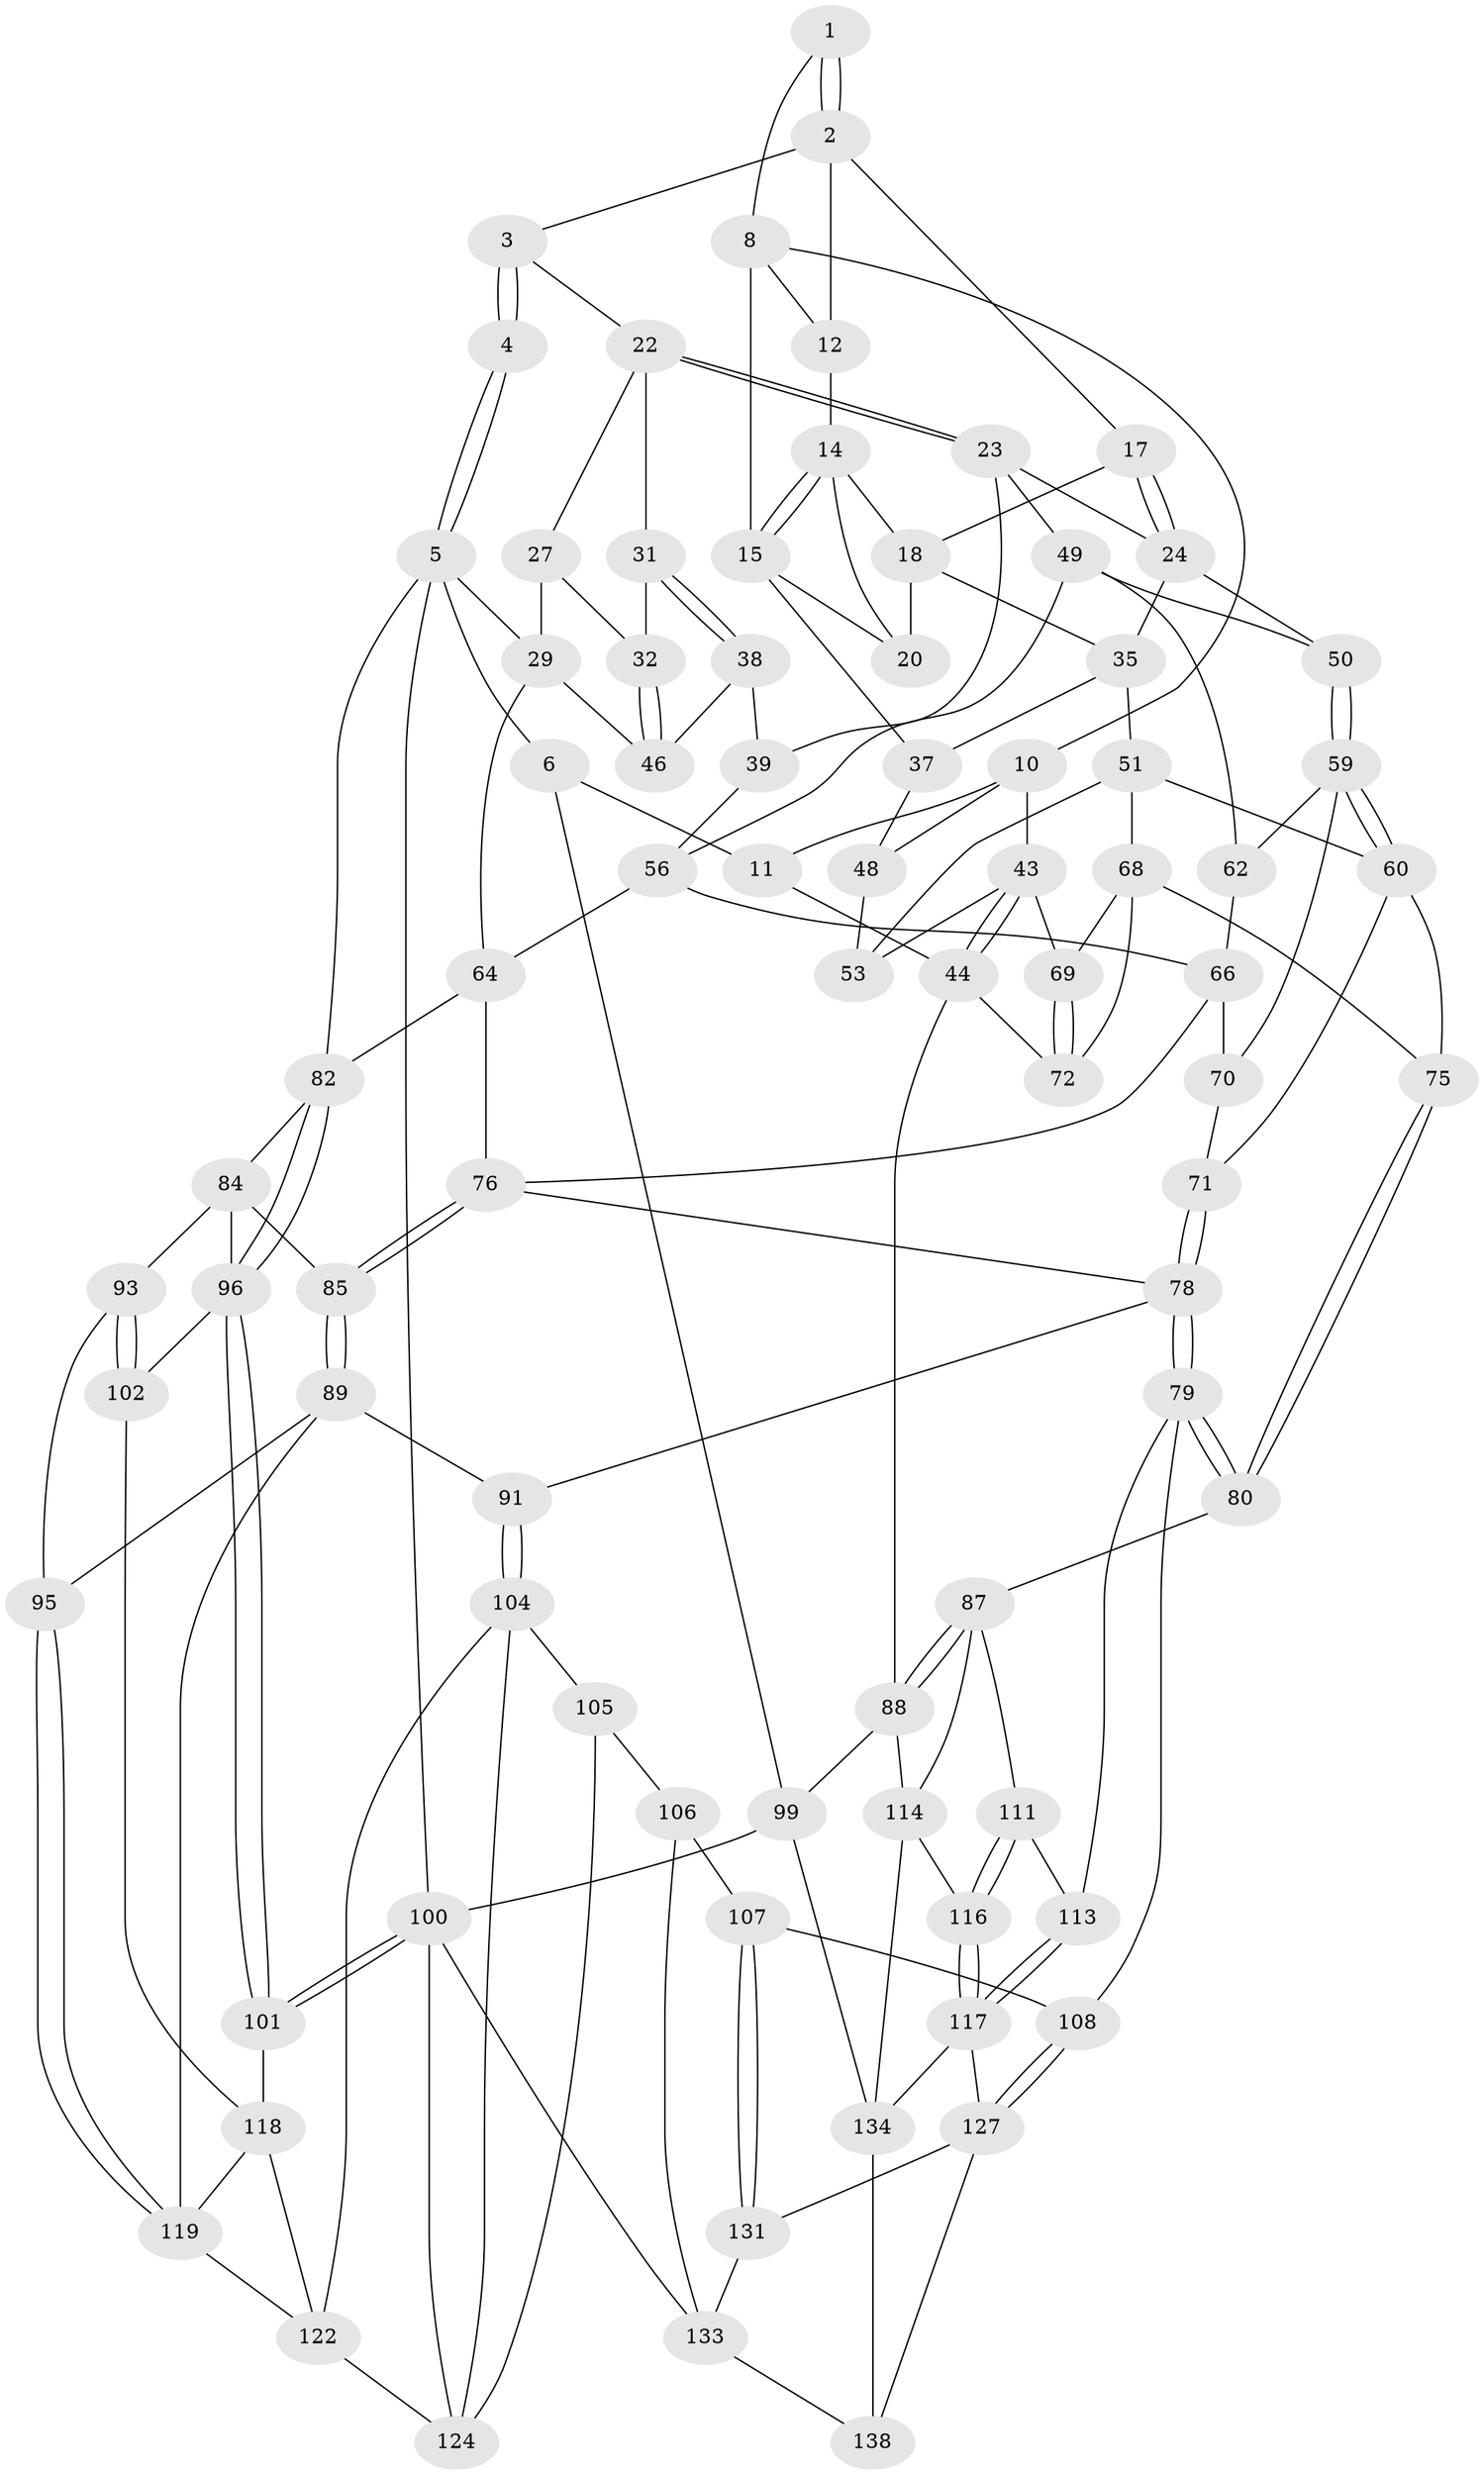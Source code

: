 // original degree distribution, {3: 0.028985507246376812, 5: 0.4927536231884058, 4: 0.2318840579710145, 6: 0.2463768115942029}
// Generated by graph-tools (version 1.1) at 2025/11/02/27/25 16:11:58]
// undirected, 83 vertices, 176 edges
graph export_dot {
graph [start="1"]
  node [color=gray90,style=filled];
  1 [pos="+0.288424936518951+0"];
  2 [pos="+0.552710870465238+0",super="+13"];
  3 [pos="+0.582302602845837+0",super="+21"];
  4 [pos="+1+0",super="+25"];
  5 [pos="+1+0",super="+28"];
  6 [pos="+0+0",super="+7"];
  8 [pos="+0.31022892045404166+0.09552634359813818",super="+9"];
  10 [pos="+0.1663831327022626+0.13579213925285064",super="+42"];
  11 [pos="+0.14907719494562874+0.11814631530886405",super="+41"];
  12 [pos="+0.35397375748895143+0.10951250562258408"];
  14 [pos="+0.353657176904274+0.11211281023482209",super="+19"];
  15 [pos="+0.2961193109138702+0.17760696974302742",super="+16"];
  17 [pos="+0.4937771229079559+0.09658148276931372"];
  18 [pos="+0.4662648056562827+0.1560069335602423",super="+33"];
  20 [pos="+0.3572741946386004+0.19599825813417016"];
  22 [pos="+0.7041914844616552+0.1284082173876955",super="+26"];
  23 [pos="+0.6777042596886798+0.19879230293487515",super="+40"];
  24 [pos="+0.5838973941943687+0.21747677293042214",super="+34"];
  27 [pos="+0.9030552141875753+0.13843678800886217",super="+30"];
  29 [pos="+1+0.3864537951579519",super="+45"];
  31 [pos="+0.8193983199867245+0.22311431407784066"];
  32 [pos="+0.8641967041793458+0.21596739859584144"];
  35 [pos="+0.43450996741232156+0.28268910409141274",super="+36"];
  37 [pos="+0.22325835065531177+0.23579745953763806"];
  38 [pos="+0.8176387004824082+0.22737421161834515",super="+47"];
  39 [pos="+0.7038559872073851+0.2993337791471571",super="+55"];
  43 [pos="+0+0.3850776715002242",super="+54"];
  44 [pos="+0+0.41190935294188324",super="+73"];
  46 [pos="+0.9247918867580429+0.3427783551207385"];
  48 [pos="+0.1910595026072608+0.2902567421834607"];
  49 [pos="+0.6477165859984152+0.3323439091534007",super="+58"];
  50 [pos="+0.5443284867951751+0.3252883862141705"];
  51 [pos="+0.3659379028160315+0.3780275737179545",super="+52"];
  53 [pos="+0.19905329599561625+0.32662720817997565"];
  56 [pos="+0.7692735248979825+0.40634349004879405",super="+57"];
  59 [pos="+0.5441867936428278+0.3768051747847818",super="+63"];
  60 [pos="+0.4355244483766297+0.468439475037394",super="+61"];
  62 [pos="+0.6013621079679581+0.4066703217647248"];
  64 [pos="+0.7929056882711593+0.47660316194909025",super="+65"];
  66 [pos="+0.6468302745417536+0.521619868659399",super="+67"];
  68 [pos="+0.22109658104281885+0.40604710610527767",super="+74"];
  69 [pos="+0.19251064967285844+0.41183909818190273"];
  70 [pos="+0.5618933956711621+0.48327234764272925"];
  71 [pos="+0.5078983804475476+0.49264811294667915"];
  72 [pos="+0.14098355340227364+0.5030116521037823"];
  75 [pos="+0.30724518050991895+0.6287718015639759"];
  76 [pos="+0.7159388888159014+0.535945577455804",super="+77"];
  78 [pos="+0.5038808202670579+0.6267087670254269",super="+81"];
  79 [pos="+0.34033306451315+0.6781728366312773",super="+109"];
  80 [pos="+0.30746469041888186+0.6330450130329842",super="+86"];
  82 [pos="+1+0.49001193057654063",super="+83"];
  84 [pos="+0.8743213955205213+0.6316419334539468",super="+92"];
  85 [pos="+0.8044999417647517+0.6194740186204629"];
  87 [pos="+0+0.6102676349306942",super="+110"];
  88 [pos="+0+0.5467743657575473",super="+98"];
  89 [pos="+0.7139759183051411+0.7365040218783888",super="+90"];
  91 [pos="+0.6553007292079466+0.7324286594178444"];
  93 [pos="+0.8531723809412074+0.6826660869059935",super="+94"];
  95 [pos="+0.7231183333089615+0.7396851911046658"];
  96 [pos="+1+0.8973313483507778",super="+97"];
  99 [pos="+0+1"];
  100 [pos="+1+1",super="+135"];
  101 [pos="+1+1"];
  102 [pos="+0.9062474967582242+0.7667861911051748",super="+103"];
  104 [pos="+0.6527515054392762+0.7356561988813027",super="+123"];
  105 [pos="+0.622069351839613+0.7709585225415699",super="+125"];
  106 [pos="+0.5086835081575438+0.8257670295516819",super="+129"];
  107 [pos="+0.3976026047633138+0.7981616595016735"];
  108 [pos="+0.38142412177692964+0.78875735178556"];
  111 [pos="+0.10483894781790559+0.7748161029109686",super="+112"];
  113 [pos="+0.17696363234094312+0.8305307311440496"];
  114 [pos="+0.058547510101132384+0.8638269524412641",super="+115"];
  116 [pos="+0.10232471135648982+0.8553306392236225"];
  117 [pos="+0.14477170090060973+0.8660167126873755",super="+128"];
  118 [pos="+0.8268434920421226+0.8272549531710244",super="+120"];
  119 [pos="+0.783844194088922+0.8013635950681189",super="+121"];
  122 [pos="+0.7409198640616529+0.8973588548090283",super="+126"];
  124 [pos="+0.699135391591539+0.9117960961381837",super="+130"];
  127 [pos="+0.26068279366621594+0.9766646707388404",super="+132"];
  131 [pos="+0.4184500472058326+0.9299795192829566"];
  133 [pos="+0.5834226499817788+1",super="+136"];
  134 [pos="+0.09571833786537558+0.9904906232766275",super="+137"];
  138 [pos="+0.30650560336876304+1"];
  1 -- 2;
  1 -- 2;
  1 -- 8;
  2 -- 3;
  2 -- 17;
  2 -- 12;
  3 -- 4 [weight=2];
  3 -- 4;
  3 -- 22;
  4 -- 5;
  4 -- 5;
  5 -- 6;
  5 -- 100;
  5 -- 82;
  5 -- 29;
  6 -- 99;
  6 -- 11 [weight=2];
  8 -- 12;
  8 -- 10;
  8 -- 15;
  10 -- 11;
  10 -- 48;
  10 -- 43;
  11 -- 44;
  12 -- 14;
  14 -- 15;
  14 -- 15;
  14 -- 18;
  14 -- 20;
  15 -- 20;
  15 -- 37;
  17 -- 18;
  17 -- 24;
  17 -- 24;
  18 -- 35;
  18 -- 20;
  22 -- 23;
  22 -- 23;
  22 -- 27;
  22 -- 31;
  23 -- 24;
  23 -- 49;
  23 -- 39;
  24 -- 50;
  24 -- 35;
  27 -- 32;
  27 -- 29;
  29 -- 64;
  29 -- 46;
  31 -- 32;
  31 -- 38;
  31 -- 38;
  32 -- 46;
  32 -- 46;
  35 -- 51;
  35 -- 37;
  37 -- 48;
  38 -- 39 [weight=2];
  38 -- 46;
  39 -- 56;
  43 -- 44;
  43 -- 44;
  43 -- 69;
  43 -- 53;
  44 -- 72;
  44 -- 88;
  48 -- 53;
  49 -- 50;
  49 -- 62;
  49 -- 56;
  50 -- 59;
  50 -- 59;
  51 -- 68;
  51 -- 53;
  51 -- 60;
  56 -- 64;
  56 -- 66;
  59 -- 60;
  59 -- 60;
  59 -- 70;
  59 -- 62;
  60 -- 71;
  60 -- 75;
  62 -- 66;
  64 -- 76;
  64 -- 82;
  66 -- 76;
  66 -- 70;
  68 -- 69;
  68 -- 72;
  68 -- 75;
  69 -- 72;
  69 -- 72;
  70 -- 71;
  71 -- 78;
  71 -- 78;
  75 -- 80;
  75 -- 80;
  76 -- 85;
  76 -- 85;
  76 -- 78;
  78 -- 79;
  78 -- 79;
  78 -- 91;
  79 -- 80;
  79 -- 80;
  79 -- 113;
  79 -- 108;
  80 -- 87;
  82 -- 96;
  82 -- 96;
  82 -- 84;
  84 -- 85;
  84 -- 93;
  84 -- 96;
  85 -- 89;
  85 -- 89;
  87 -- 88;
  87 -- 88;
  87 -- 114;
  87 -- 111;
  88 -- 99;
  88 -- 114;
  89 -- 95;
  89 -- 91;
  89 -- 119;
  91 -- 104;
  91 -- 104;
  93 -- 102 [weight=2];
  93 -- 102;
  93 -- 95;
  95 -- 119;
  95 -- 119;
  96 -- 101;
  96 -- 101;
  96 -- 102;
  99 -- 100;
  99 -- 134;
  100 -- 101;
  100 -- 101;
  100 -- 124;
  100 -- 133;
  101 -- 118;
  102 -- 118;
  104 -- 105;
  104 -- 122;
  104 -- 124;
  105 -- 106 [weight=2];
  105 -- 124;
  106 -- 107;
  106 -- 133;
  107 -- 108;
  107 -- 131;
  107 -- 131;
  108 -- 127;
  108 -- 127;
  111 -- 116;
  111 -- 116;
  111 -- 113;
  113 -- 117;
  113 -- 117;
  114 -- 116;
  114 -- 134;
  116 -- 117;
  116 -- 117;
  117 -- 134;
  117 -- 127;
  118 -- 119;
  118 -- 122;
  119 -- 122;
  122 -- 124;
  127 -- 138;
  127 -- 131;
  131 -- 133;
  133 -- 138;
  134 -- 138;
}
